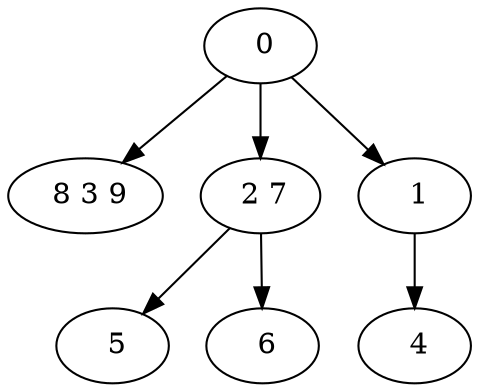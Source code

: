 digraph mytree {
" 0" -> " 8 3 9";
" 0" -> " 2 7";
" 0" -> " 1";
" 8 3 9";
" 2 7" -> " 5";
" 2 7" -> " 6";
" 1" -> " 4";
" 4";
" 5";
" 6";
}
